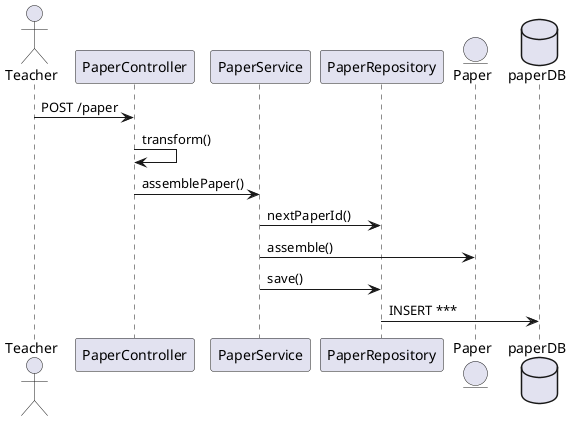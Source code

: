 @startuml
actor Teacher
Teacher -> PaperController : POST /paper
PaperController -> PaperController: transform()
PaperController -> PaperService : assemblePaper()
PaperService -> PaperRepository: nextPaperId()
entity Paper
PaperService -> Paper : assemble()
PaperService -> PaperRepository: save()
database paperDB
PaperRepository -> paperDB: INSERT ***

@enduml